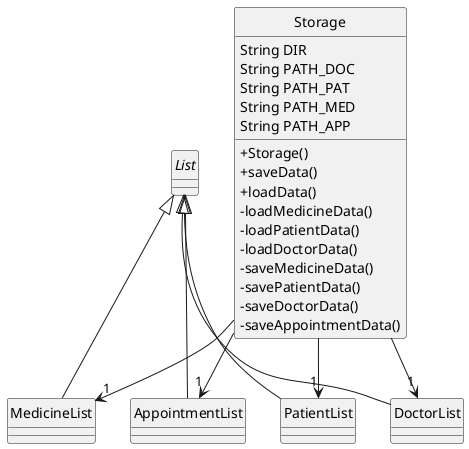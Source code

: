 @startuml
hide circle
skinparam classAttributeIconSize 0
abstract List
class PatientList
class DoctorList
class MedicineList
class AppointmentList

List <|-- PatientList
List <|-- DoctorList
List <|-- MedicineList
List <|-- AppointmentList

class Storage {
    String DIR
    String PATH_DOC
    String PATH_PAT
    String PATH_MED
    String PATH_APP
    + Storage()
    + saveData()
    + loadData()
    - loadMedicineData()
    - loadPatientData()
    - loadDoctorData()
    - saveMedicineData()
    - savePatientData()
    - saveDoctorData()
    - saveAppointmentData()
}

Storage --> "1" PatientList
Storage --> "1" AppointmentList
Storage --> "1" DoctorList
Storage --> "1" MedicineList

@enduml